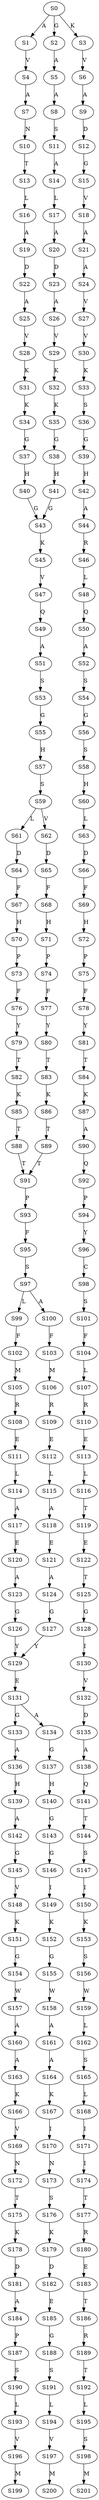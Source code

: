strict digraph  {
	S0 -> S1 [ label = A ];
	S0 -> S2 [ label = G ];
	S0 -> S3 [ label = K ];
	S1 -> S4 [ label = V ];
	S2 -> S5 [ label = A ];
	S3 -> S6 [ label = V ];
	S4 -> S7 [ label = A ];
	S5 -> S8 [ label = A ];
	S6 -> S9 [ label = A ];
	S7 -> S10 [ label = N ];
	S8 -> S11 [ label = S ];
	S9 -> S12 [ label = D ];
	S10 -> S13 [ label = T ];
	S11 -> S14 [ label = A ];
	S12 -> S15 [ label = G ];
	S13 -> S16 [ label = L ];
	S14 -> S17 [ label = L ];
	S15 -> S18 [ label = V ];
	S16 -> S19 [ label = A ];
	S17 -> S20 [ label = A ];
	S18 -> S21 [ label = A ];
	S19 -> S22 [ label = D ];
	S20 -> S23 [ label = D ];
	S21 -> S24 [ label = A ];
	S22 -> S25 [ label = A ];
	S23 -> S26 [ label = A ];
	S24 -> S27 [ label = V ];
	S25 -> S28 [ label = V ];
	S26 -> S29 [ label = V ];
	S27 -> S30 [ label = V ];
	S28 -> S31 [ label = K ];
	S29 -> S32 [ label = K ];
	S30 -> S33 [ label = K ];
	S31 -> S34 [ label = K ];
	S32 -> S35 [ label = K ];
	S33 -> S36 [ label = S ];
	S34 -> S37 [ label = G ];
	S35 -> S38 [ label = G ];
	S36 -> S39 [ label = G ];
	S37 -> S40 [ label = H ];
	S38 -> S41 [ label = H ];
	S39 -> S42 [ label = H ];
	S40 -> S43 [ label = G ];
	S41 -> S43 [ label = G ];
	S42 -> S44 [ label = A ];
	S43 -> S45 [ label = K ];
	S44 -> S46 [ label = R ];
	S45 -> S47 [ label = V ];
	S46 -> S48 [ label = L ];
	S47 -> S49 [ label = Q ];
	S48 -> S50 [ label = Q ];
	S49 -> S51 [ label = A ];
	S50 -> S52 [ label = A ];
	S51 -> S53 [ label = S ];
	S52 -> S54 [ label = S ];
	S53 -> S55 [ label = G ];
	S54 -> S56 [ label = G ];
	S55 -> S57 [ label = H ];
	S56 -> S58 [ label = S ];
	S57 -> S59 [ label = S ];
	S58 -> S60 [ label = H ];
	S59 -> S61 [ label = L ];
	S59 -> S62 [ label = V ];
	S60 -> S63 [ label = L ];
	S61 -> S64 [ label = D ];
	S62 -> S65 [ label = D ];
	S63 -> S66 [ label = D ];
	S64 -> S67 [ label = F ];
	S65 -> S68 [ label = F ];
	S66 -> S69 [ label = F ];
	S67 -> S70 [ label = H ];
	S68 -> S71 [ label = H ];
	S69 -> S72 [ label = H ];
	S70 -> S73 [ label = P ];
	S71 -> S74 [ label = P ];
	S72 -> S75 [ label = P ];
	S73 -> S76 [ label = F ];
	S74 -> S77 [ label = F ];
	S75 -> S78 [ label = F ];
	S76 -> S79 [ label = Y ];
	S77 -> S80 [ label = Y ];
	S78 -> S81 [ label = Y ];
	S79 -> S82 [ label = T ];
	S80 -> S83 [ label = T ];
	S81 -> S84 [ label = T ];
	S82 -> S85 [ label = K ];
	S83 -> S86 [ label = K ];
	S84 -> S87 [ label = K ];
	S85 -> S88 [ label = T ];
	S86 -> S89 [ label = T ];
	S87 -> S90 [ label = A ];
	S88 -> S91 [ label = T ];
	S89 -> S91 [ label = T ];
	S90 -> S92 [ label = Q ];
	S91 -> S93 [ label = P ];
	S92 -> S94 [ label = P ];
	S93 -> S95 [ label = F ];
	S94 -> S96 [ label = Y ];
	S95 -> S97 [ label = S ];
	S96 -> S98 [ label = C ];
	S97 -> S99 [ label = L ];
	S97 -> S100 [ label = A ];
	S98 -> S101 [ label = S ];
	S99 -> S102 [ label = F ];
	S100 -> S103 [ label = F ];
	S101 -> S104 [ label = F ];
	S102 -> S105 [ label = M ];
	S103 -> S106 [ label = M ];
	S104 -> S107 [ label = L ];
	S105 -> S108 [ label = R ];
	S106 -> S109 [ label = R ];
	S107 -> S110 [ label = R ];
	S108 -> S111 [ label = E ];
	S109 -> S112 [ label = E ];
	S110 -> S113 [ label = E ];
	S111 -> S114 [ label = L ];
	S112 -> S115 [ label = L ];
	S113 -> S116 [ label = L ];
	S114 -> S117 [ label = A ];
	S115 -> S118 [ label = A ];
	S116 -> S119 [ label = T ];
	S117 -> S120 [ label = E ];
	S118 -> S121 [ label = E ];
	S119 -> S122 [ label = E ];
	S120 -> S123 [ label = A ];
	S121 -> S124 [ label = A ];
	S122 -> S125 [ label = T ];
	S123 -> S126 [ label = G ];
	S124 -> S127 [ label = G ];
	S125 -> S128 [ label = G ];
	S126 -> S129 [ label = Y ];
	S127 -> S129 [ label = Y ];
	S128 -> S130 [ label = I ];
	S129 -> S131 [ label = E ];
	S130 -> S132 [ label = V ];
	S131 -> S133 [ label = G ];
	S131 -> S134 [ label = A ];
	S132 -> S135 [ label = D ];
	S133 -> S136 [ label = A ];
	S134 -> S137 [ label = G ];
	S135 -> S138 [ label = A ];
	S136 -> S139 [ label = H ];
	S137 -> S140 [ label = H ];
	S138 -> S141 [ label = Q ];
	S139 -> S142 [ label = A ];
	S140 -> S143 [ label = G ];
	S141 -> S144 [ label = T ];
	S142 -> S145 [ label = G ];
	S143 -> S146 [ label = G ];
	S144 -> S147 [ label = S ];
	S145 -> S148 [ label = V ];
	S146 -> S149 [ label = I ];
	S147 -> S150 [ label = I ];
	S148 -> S151 [ label = K ];
	S149 -> S152 [ label = K ];
	S150 -> S153 [ label = K ];
	S151 -> S154 [ label = G ];
	S152 -> S155 [ label = G ];
	S153 -> S156 [ label = S ];
	S154 -> S157 [ label = W ];
	S155 -> S158 [ label = W ];
	S156 -> S159 [ label = W ];
	S157 -> S160 [ label = A ];
	S158 -> S161 [ label = A ];
	S159 -> S162 [ label = L ];
	S160 -> S163 [ label = A ];
	S161 -> S164 [ label = A ];
	S162 -> S165 [ label = S ];
	S163 -> S166 [ label = K ];
	S164 -> S167 [ label = K ];
	S165 -> S168 [ label = L ];
	S166 -> S169 [ label = V ];
	S167 -> S170 [ label = I ];
	S168 -> S171 [ label = I ];
	S169 -> S172 [ label = N ];
	S170 -> S173 [ label = N ];
	S171 -> S174 [ label = I ];
	S172 -> S175 [ label = T ];
	S173 -> S176 [ label = S ];
	S174 -> S177 [ label = T ];
	S175 -> S178 [ label = K ];
	S176 -> S179 [ label = K ];
	S177 -> S180 [ label = R ];
	S178 -> S181 [ label = D ];
	S179 -> S182 [ label = D ];
	S180 -> S183 [ label = E ];
	S181 -> S184 [ label = A ];
	S182 -> S185 [ label = E ];
	S183 -> S186 [ label = T ];
	S184 -> S187 [ label = P ];
	S185 -> S188 [ label = G ];
	S186 -> S189 [ label = R ];
	S187 -> S190 [ label = S ];
	S188 -> S191 [ label = S ];
	S189 -> S192 [ label = T ];
	S190 -> S193 [ label = L ];
	S191 -> S194 [ label = L ];
	S192 -> S195 [ label = L ];
	S193 -> S196 [ label = V ];
	S194 -> S197 [ label = V ];
	S195 -> S198 [ label = S ];
	S196 -> S199 [ label = M ];
	S197 -> S200 [ label = M ];
	S198 -> S201 [ label = M ];
}
